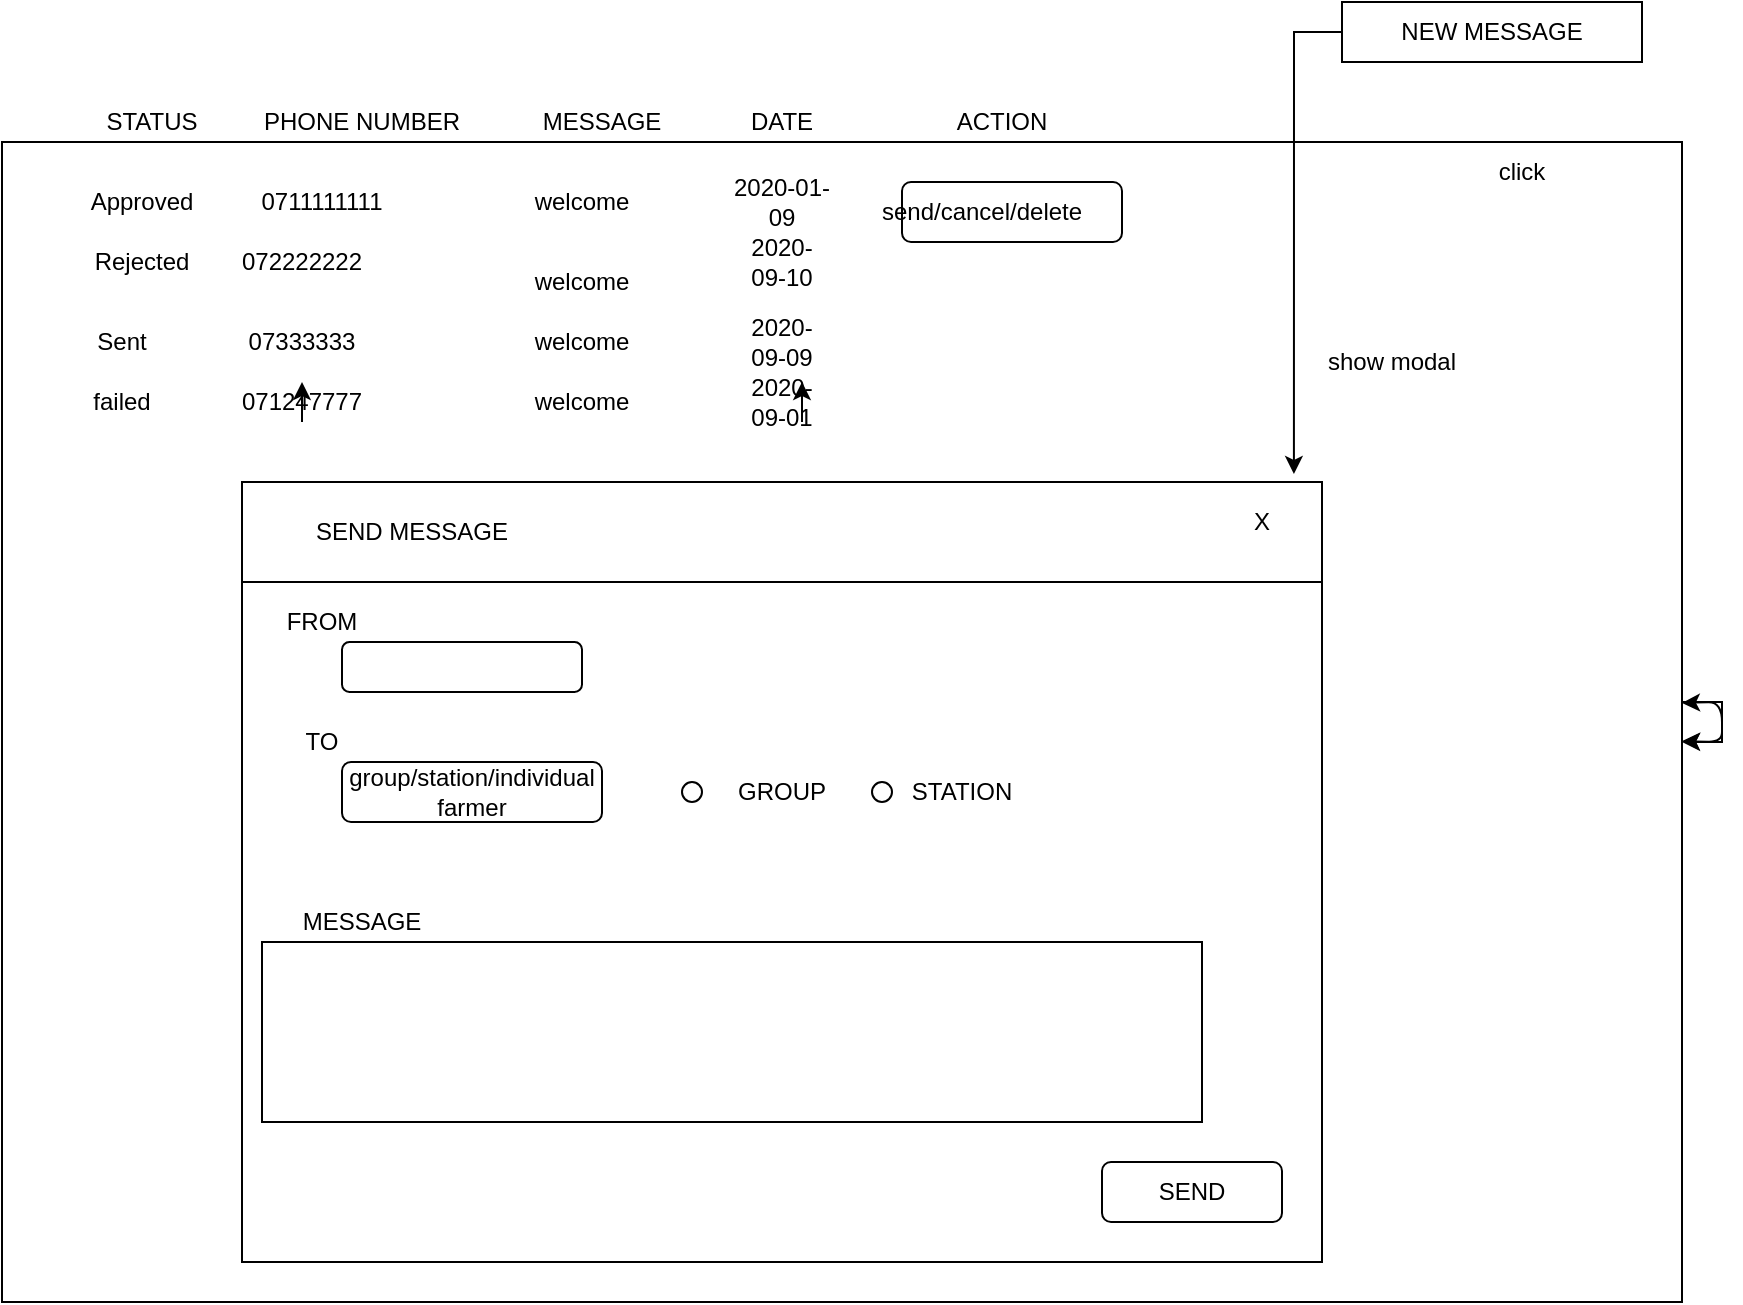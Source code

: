 <mxfile version="13.6.6" type="github">
  <diagram id="2HXHx590MWkT4cgaT4zA" name="Page-1">
    <mxGraphModel dx="1718" dy="494" grid="1" gridSize="10" guides="1" tooltips="1" connect="1" arrows="1" fold="1" page="1" pageScale="1" pageWidth="850" pageHeight="1100" math="0" shadow="0">
      <root>
        <mxCell id="0" />
        <mxCell id="1" parent="0" />
        <mxCell id="gkA_GcAqDVq41M05_AUC-2" value="" style="rounded=0;whiteSpace=wrap;html=1;" vertex="1" parent="1">
          <mxGeometry x="-10" y="120" width="840" height="580" as="geometry" />
        </mxCell>
        <mxCell id="gkA_GcAqDVq41M05_AUC-30" style="edgeStyle=orthogonalEdgeStyle;rounded=0;orthogonalLoop=1;jettySize=auto;html=1;" edge="1" parent="1" source="gkA_GcAqDVq41M05_AUC-2" target="gkA_GcAqDVq41M05_AUC-2">
          <mxGeometry relative="1" as="geometry">
            <Array as="points" />
          </mxGeometry>
        </mxCell>
        <mxCell id="gkA_GcAqDVq41M05_AUC-51" style="edgeStyle=orthogonalEdgeStyle;rounded=0;orthogonalLoop=1;jettySize=auto;html=1;entryX=0.974;entryY=-0.08;entryDx=0;entryDy=0;entryPerimeter=0;" edge="1" parent="1" source="gkA_GcAqDVq41M05_AUC-3" target="gkA_GcAqDVq41M05_AUC-34">
          <mxGeometry relative="1" as="geometry" />
        </mxCell>
        <mxCell id="gkA_GcAqDVq41M05_AUC-3" value="NEW MESSAGE" style="rounded=0;whiteSpace=wrap;html=1;" vertex="1" parent="1">
          <mxGeometry x="660" y="50" width="150" height="30" as="geometry" />
        </mxCell>
        <mxCell id="gkA_GcAqDVq41M05_AUC-4" value="STATUS" style="text;html=1;strokeColor=none;fillColor=none;align=center;verticalAlign=middle;whiteSpace=wrap;rounded=0;" vertex="1" parent="1">
          <mxGeometry x="30" y="100" width="70" height="20" as="geometry" />
        </mxCell>
        <mxCell id="gkA_GcAqDVq41M05_AUC-5" value="PHONE NUMBER" style="text;html=1;strokeColor=none;fillColor=none;align=center;verticalAlign=middle;whiteSpace=wrap;rounded=0;" vertex="1" parent="1">
          <mxGeometry x="120" y="100" width="100" height="20" as="geometry" />
        </mxCell>
        <mxCell id="gkA_GcAqDVq41M05_AUC-7" value="MESSAGE" style="text;html=1;strokeColor=none;fillColor=none;align=center;verticalAlign=middle;whiteSpace=wrap;rounded=0;" vertex="1" parent="1">
          <mxGeometry x="270" y="100" width="40" height="20" as="geometry" />
        </mxCell>
        <mxCell id="gkA_GcAqDVq41M05_AUC-8" value="DATE" style="text;html=1;strokeColor=none;fillColor=none;align=center;verticalAlign=middle;whiteSpace=wrap;rounded=0;" vertex="1" parent="1">
          <mxGeometry x="360" y="100" width="40" height="20" as="geometry" />
        </mxCell>
        <mxCell id="gkA_GcAqDVq41M05_AUC-9" value="ACTION" style="text;html=1;strokeColor=none;fillColor=none;align=center;verticalAlign=middle;whiteSpace=wrap;rounded=0;" vertex="1" parent="1">
          <mxGeometry x="470" y="100" width="40" height="20" as="geometry" />
        </mxCell>
        <mxCell id="gkA_GcAqDVq41M05_AUC-10" value="Approved" style="text;html=1;strokeColor=none;fillColor=none;align=center;verticalAlign=middle;whiteSpace=wrap;rounded=0;" vertex="1" parent="1">
          <mxGeometry x="40" y="140" width="40" height="20" as="geometry" />
        </mxCell>
        <mxCell id="gkA_GcAqDVq41M05_AUC-11" value="Rejected" style="text;html=1;strokeColor=none;fillColor=none;align=center;verticalAlign=middle;whiteSpace=wrap;rounded=0;" vertex="1" parent="1">
          <mxGeometry x="40" y="170" width="40" height="20" as="geometry" />
        </mxCell>
        <mxCell id="gkA_GcAqDVq41M05_AUC-13" value="Sent" style="text;html=1;strokeColor=none;fillColor=none;align=center;verticalAlign=middle;whiteSpace=wrap;rounded=0;" vertex="1" parent="1">
          <mxGeometry x="30" y="210" width="40" height="20" as="geometry" />
        </mxCell>
        <mxCell id="gkA_GcAqDVq41M05_AUC-14" value="0711111111" style="text;html=1;strokeColor=none;fillColor=none;align=center;verticalAlign=middle;whiteSpace=wrap;rounded=0;" vertex="1" parent="1">
          <mxGeometry x="130" y="140" width="40" height="20" as="geometry" />
        </mxCell>
        <mxCell id="gkA_GcAqDVq41M05_AUC-15" value="072222222" style="text;html=1;strokeColor=none;fillColor=none;align=center;verticalAlign=middle;whiteSpace=wrap;rounded=0;" vertex="1" parent="1">
          <mxGeometry x="120" y="170" width="40" height="20" as="geometry" />
        </mxCell>
        <mxCell id="gkA_GcAqDVq41M05_AUC-17" value="07333333" style="text;html=1;strokeColor=none;fillColor=none;align=center;verticalAlign=middle;whiteSpace=wrap;rounded=0;" vertex="1" parent="1">
          <mxGeometry x="110" y="210" width="60" height="20" as="geometry" />
        </mxCell>
        <mxCell id="gkA_GcAqDVq41M05_AUC-18" value="welcome" style="text;html=1;strokeColor=none;fillColor=none;align=center;verticalAlign=middle;whiteSpace=wrap;rounded=0;" vertex="1" parent="1">
          <mxGeometry x="260" y="140" width="40" height="20" as="geometry" />
        </mxCell>
        <mxCell id="gkA_GcAqDVq41M05_AUC-19" value="welcome" style="text;html=1;strokeColor=none;fillColor=none;align=center;verticalAlign=middle;whiteSpace=wrap;rounded=0;" vertex="1" parent="1">
          <mxGeometry x="260" y="180" width="40" height="20" as="geometry" />
        </mxCell>
        <mxCell id="gkA_GcAqDVq41M05_AUC-20" value="welcome" style="text;html=1;strokeColor=none;fillColor=none;align=center;verticalAlign=middle;whiteSpace=wrap;rounded=0;" vertex="1" parent="1">
          <mxGeometry x="260" y="210" width="40" height="20" as="geometry" />
        </mxCell>
        <mxCell id="gkA_GcAqDVq41M05_AUC-21" value="2020-01-09" style="text;html=1;strokeColor=none;fillColor=none;align=center;verticalAlign=middle;whiteSpace=wrap;rounded=0;" vertex="1" parent="1">
          <mxGeometry x="350" y="140" width="60" height="20" as="geometry" />
        </mxCell>
        <mxCell id="gkA_GcAqDVq41M05_AUC-22" value="2020-09-10" style="text;html=1;strokeColor=none;fillColor=none;align=center;verticalAlign=middle;whiteSpace=wrap;rounded=0;" vertex="1" parent="1">
          <mxGeometry x="360" y="170" width="40" height="20" as="geometry" />
        </mxCell>
        <mxCell id="gkA_GcAqDVq41M05_AUC-23" value="2020-09-09" style="text;html=1;strokeColor=none;fillColor=none;align=center;verticalAlign=middle;whiteSpace=wrap;rounded=0;" vertex="1" parent="1">
          <mxGeometry x="360" y="210" width="40" height="20" as="geometry" />
        </mxCell>
        <mxCell id="gkA_GcAqDVq41M05_AUC-24" value="" style="rounded=1;whiteSpace=wrap;html=1;" vertex="1" parent="1">
          <mxGeometry x="440" y="140" width="110" height="30" as="geometry" />
        </mxCell>
        <mxCell id="gkA_GcAqDVq41M05_AUC-25" value="send/cancel/delete" style="text;html=1;strokeColor=none;fillColor=none;align=center;verticalAlign=middle;whiteSpace=wrap;rounded=0;" vertex="1" parent="1">
          <mxGeometry x="460" y="145" width="40" height="20" as="geometry" />
        </mxCell>
        <mxCell id="gkA_GcAqDVq41M05_AUC-26" value="" style="endArrow=classic;startArrow=classic;html=1;" edge="1" parent="1" source="gkA_GcAqDVq41M05_AUC-2" target="gkA_GcAqDVq41M05_AUC-2">
          <mxGeometry width="50" height="50" relative="1" as="geometry">
            <mxPoint x="690" y="120" as="sourcePoint" />
            <mxPoint x="740" y="70" as="targetPoint" />
          </mxGeometry>
        </mxCell>
        <mxCell id="gkA_GcAqDVq41M05_AUC-32" value="" style="rounded=0;whiteSpace=wrap;html=1;" vertex="1" parent="1">
          <mxGeometry x="110" y="290" width="540" height="390" as="geometry" />
        </mxCell>
        <mxCell id="gkA_GcAqDVq41M05_AUC-34" value="" style="rounded=0;whiteSpace=wrap;html=1;" vertex="1" parent="1">
          <mxGeometry x="110" y="290" width="540" height="50" as="geometry" />
        </mxCell>
        <mxCell id="gkA_GcAqDVq41M05_AUC-35" value="SEND MESSAGE" style="text;html=1;strokeColor=none;fillColor=none;align=center;verticalAlign=middle;whiteSpace=wrap;rounded=0;" vertex="1" parent="1">
          <mxGeometry x="130" y="305" width="130" height="20" as="geometry" />
        </mxCell>
        <mxCell id="gkA_GcAqDVq41M05_AUC-36" value="X" style="text;html=1;strokeColor=none;fillColor=none;align=center;verticalAlign=middle;whiteSpace=wrap;rounded=0;" vertex="1" parent="1">
          <mxGeometry x="600" y="300" width="40" height="20" as="geometry" />
        </mxCell>
        <mxCell id="gkA_GcAqDVq41M05_AUC-37" value="FROM" style="text;html=1;strokeColor=none;fillColor=none;align=center;verticalAlign=middle;whiteSpace=wrap;rounded=0;" vertex="1" parent="1">
          <mxGeometry x="130" y="350" width="40" height="20" as="geometry" />
        </mxCell>
        <mxCell id="gkA_GcAqDVq41M05_AUC-38" value="" style="rounded=1;whiteSpace=wrap;html=1;" vertex="1" parent="1">
          <mxGeometry x="160" y="370" width="120" height="25" as="geometry" />
        </mxCell>
        <mxCell id="gkA_GcAqDVq41M05_AUC-39" value="TO" style="text;html=1;strokeColor=none;fillColor=none;align=center;verticalAlign=middle;whiteSpace=wrap;rounded=0;" vertex="1" parent="1">
          <mxGeometry x="130" y="410" width="40" height="20" as="geometry" />
        </mxCell>
        <mxCell id="gkA_GcAqDVq41M05_AUC-40" value="group/station/individual farmer" style="rounded=1;whiteSpace=wrap;html=1;" vertex="1" parent="1">
          <mxGeometry x="160" y="430" width="130" height="30" as="geometry" />
        </mxCell>
        <mxCell id="gkA_GcAqDVq41M05_AUC-41" value="" style="ellipse;whiteSpace=wrap;html=1;aspect=fixed;" vertex="1" parent="1">
          <mxGeometry x="330" y="440" width="10" height="10" as="geometry" />
        </mxCell>
        <mxCell id="gkA_GcAqDVq41M05_AUC-42" value="GROUP" style="text;html=1;strokeColor=none;fillColor=none;align=center;verticalAlign=middle;whiteSpace=wrap;rounded=0;" vertex="1" parent="1">
          <mxGeometry x="360" y="435" width="40" height="20" as="geometry" />
        </mxCell>
        <mxCell id="gkA_GcAqDVq41M05_AUC-43" value="" style="ellipse;whiteSpace=wrap;html=1;aspect=fixed;" vertex="1" parent="1">
          <mxGeometry x="425" y="440" width="10" height="10" as="geometry" />
        </mxCell>
        <mxCell id="gkA_GcAqDVq41M05_AUC-44" value="STATION" style="text;html=1;strokeColor=none;fillColor=none;align=center;verticalAlign=middle;whiteSpace=wrap;rounded=0;" vertex="1" parent="1">
          <mxGeometry x="450" y="435" width="40" height="20" as="geometry" />
        </mxCell>
        <mxCell id="gkA_GcAqDVq41M05_AUC-46" value="" style="rounded=0;whiteSpace=wrap;html=1;" vertex="1" parent="1">
          <mxGeometry x="120" y="520" width="470" height="90" as="geometry" />
        </mxCell>
        <mxCell id="gkA_GcAqDVq41M05_AUC-47" value="MESSAGE" style="text;html=1;strokeColor=none;fillColor=none;align=center;verticalAlign=middle;whiteSpace=wrap;rounded=0;" vertex="1" parent="1">
          <mxGeometry x="150" y="500" width="40" height="20" as="geometry" />
        </mxCell>
        <mxCell id="gkA_GcAqDVq41M05_AUC-49" value="SEND" style="rounded=1;whiteSpace=wrap;html=1;" vertex="1" parent="1">
          <mxGeometry x="540" y="630" width="90" height="30" as="geometry" />
        </mxCell>
        <mxCell id="gkA_GcAqDVq41M05_AUC-52" value="click" style="text;html=1;strokeColor=none;fillColor=none;align=center;verticalAlign=middle;whiteSpace=wrap;rounded=0;" vertex="1" parent="1">
          <mxGeometry x="730" y="125" width="40" height="20" as="geometry" />
        </mxCell>
        <mxCell id="gkA_GcAqDVq41M05_AUC-53" value="show modal" style="text;html=1;strokeColor=none;fillColor=none;align=center;verticalAlign=middle;whiteSpace=wrap;rounded=0;" vertex="1" parent="1">
          <mxGeometry x="640" y="220" width="90" height="20" as="geometry" />
        </mxCell>
        <mxCell id="gkA_GcAqDVq41M05_AUC-54" value="failed" style="text;html=1;strokeColor=none;fillColor=none;align=center;verticalAlign=middle;whiteSpace=wrap;rounded=0;" vertex="1" parent="1">
          <mxGeometry x="30" y="240" width="40" height="20" as="geometry" />
        </mxCell>
        <mxCell id="gkA_GcAqDVq41M05_AUC-55" value="071247777" style="text;html=1;strokeColor=none;fillColor=none;align=center;verticalAlign=middle;whiteSpace=wrap;rounded=0;" vertex="1" parent="1">
          <mxGeometry x="120" y="240" width="40" height="20" as="geometry" />
        </mxCell>
        <mxCell id="gkA_GcAqDVq41M05_AUC-56" value="welcome" style="text;html=1;strokeColor=none;fillColor=none;align=center;verticalAlign=middle;whiteSpace=wrap;rounded=0;" vertex="1" parent="1">
          <mxGeometry x="260" y="240" width="40" height="20" as="geometry" />
        </mxCell>
        <mxCell id="gkA_GcAqDVq41M05_AUC-57" value="2020-09-01" style="text;html=1;strokeColor=none;fillColor=none;align=center;verticalAlign=middle;whiteSpace=wrap;rounded=0;" vertex="1" parent="1">
          <mxGeometry x="360" y="240" width="40" height="20" as="geometry" />
        </mxCell>
        <mxCell id="gkA_GcAqDVq41M05_AUC-59" style="edgeStyle=orthogonalEdgeStyle;rounded=0;orthogonalLoop=1;jettySize=auto;html=1;exitX=0.5;exitY=1;exitDx=0;exitDy=0;entryX=0.5;entryY=0;entryDx=0;entryDy=0;" edge="1" parent="1" source="gkA_GcAqDVq41M05_AUC-55" target="gkA_GcAqDVq41M05_AUC-55">
          <mxGeometry relative="1" as="geometry" />
        </mxCell>
        <mxCell id="gkA_GcAqDVq41M05_AUC-60" style="edgeStyle=orthogonalEdgeStyle;rounded=0;orthogonalLoop=1;jettySize=auto;html=1;exitX=0.75;exitY=1;exitDx=0;exitDy=0;entryX=0.75;entryY=0;entryDx=0;entryDy=0;" edge="1" parent="1" source="gkA_GcAqDVq41M05_AUC-57" target="gkA_GcAqDVq41M05_AUC-57">
          <mxGeometry relative="1" as="geometry" />
        </mxCell>
      </root>
    </mxGraphModel>
  </diagram>
</mxfile>
